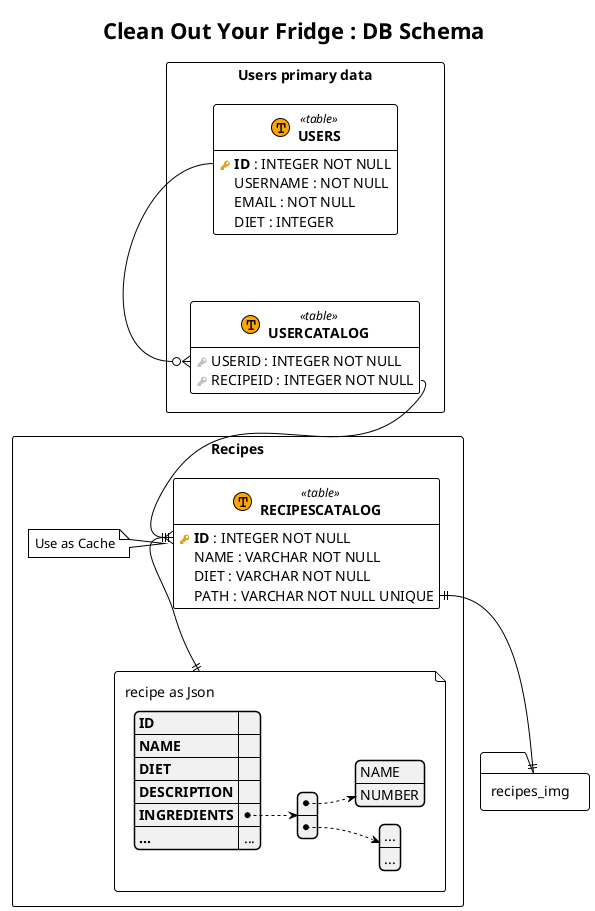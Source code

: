 @startuml

!theme plain
hide empty methods

!procedure $schema($name, $slug)
package "$name" as $slug <<Rectangle>>
!endprocedure

!procedure $table($name, $slug)
entity "<b>$name</b>" as $slug << (T, Orange) table >>
!endprocedure

!procedure $view($name, $slug)
entity "<b>$name</b>" as $slug << (V, Aquamarine) view >>
!endprocedure

!procedure $pk($name)
<color:#GoldenRod><&key></color> <b>$name</b>
!endprocedure

!procedure $fk($name)
<color:#Silver><&key></color> $name
!endprocedure

!procedure $column($name)
{field} <color:#White><&media-record></color> $name
!endprocedure

!procedure $json($name, $slug)
entity "<b>$name</b>" as $slug << (J, White) json >>
!endprocedure



title "Clean Out Your Fridge : DB Schema"


$schema("Users primary data", "id_c001") {

    $table("USERS", "id_t001") {
        $pk("ID") : INTEGER NOT NULL
        $column("USERNAME") : NOT NULL
        $column("EMAIL") : NOT NULL
        $column("DIET") : INTEGER
    }

    $table("USERCATALOG", "id_t003") {
        $fk("USERID") : INTEGER NOT NULL
        $fk("RECIPEID") : INTEGER NOT NULL
    }
}

$schema("Recipes", "id_c002") {

    $table("RECIPESCATALOG", "id_t002") {
        $pk("ID") : INTEGER NOT NULL
        $column("NAME") : VARCHAR NOT NULL
        $column("DIET") : VARCHAR NOT NULL
        $column("PATH") : VARCHAR NOT NULL UNIQUE
    }


    file f1 [
    recipe as Json
    {{json
    {
    "ID" : "",
    "NAME": "",
    "DIET": "",
    "DESCRIPTION": "",
    "INGREDIENTS": [
        ["NAME", "NUMBER"], ["...", "..."]
    ],
    "...": "..."
    }
    }}
    ]


    note left of id_t002 : Use as Cache

}


folder recipes_img {

}






id_c001.id_t001::ID --o{ id_c001.id_t003::USERID
id_c001.id_t003::RECIPEID --|{ id_c002.id_t002::ID
id_c002.id_t002::ID ||--|| f1
id_c002.id_t002::PATH ||--|| recipes_img




@enduml
